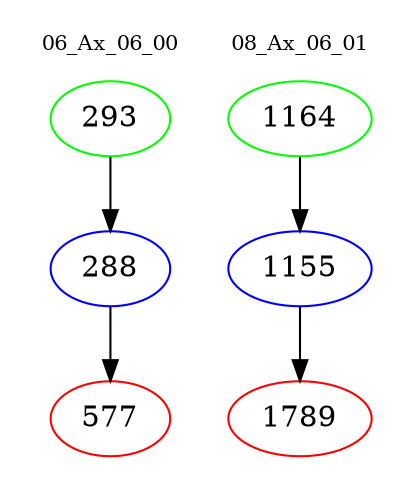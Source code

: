 digraph{
subgraph cluster_0 {
color = white
label = "06_Ax_06_00";
fontsize=10;
T0_293 [label="293", color="green"]
T0_293 -> T0_288 [color="black"]
T0_288 [label="288", color="blue"]
T0_288 -> T0_577 [color="black"]
T0_577 [label="577", color="red"]
}
subgraph cluster_1 {
color = white
label = "08_Ax_06_01";
fontsize=10;
T1_1164 [label="1164", color="green"]
T1_1164 -> T1_1155 [color="black"]
T1_1155 [label="1155", color="blue"]
T1_1155 -> T1_1789 [color="black"]
T1_1789 [label="1789", color="red"]
}
}
